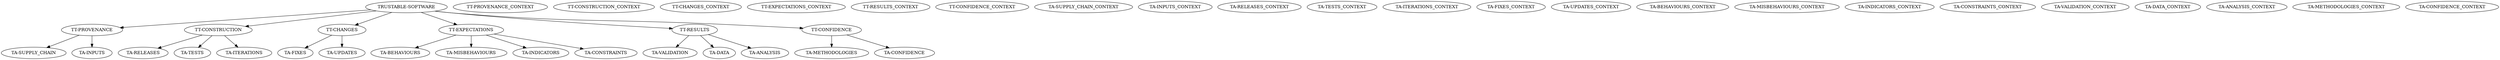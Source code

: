 # This file is automatically generated by dotstop and should not be edited manually.
# Generated using trustable 2025.3.14.

digraph G {
"TRUSTABLE-SOFTWARE" [sha="0d200951181f5c25b8662ae9b5754547b992d9c4cb20317766ba43752d4fc576"];
"TRUSTABLE-SOFTWARE" -> "TT-PROVENANCE" [sha="5c11314b9924e3945c4ec51c7fa3d9a3393aadaf0128eb5672ef09b2e1f73829"];
"TRUSTABLE-SOFTWARE" -> "TT-CONSTRUCTION" [sha=e68678aeebe6d9571da72ea652ef63eb1a974a761c18cd55ab582a3aeac4b610];
"TRUSTABLE-SOFTWARE" -> "TT-CHANGES" [sha="2bae9105250834816a5313ff2fefb198138a1688b01a434192fff2815a7a40ae"];
"TRUSTABLE-SOFTWARE" -> "TT-EXPECTATIONS" [sha=fadcdcc51ed418d6a4023ce243a173c3f0007871dc3006c4c836840708063126];
"TRUSTABLE-SOFTWARE" -> "TT-RESULTS" [sha=f0cace44dbcf37dd5d7e7b3f6f71a63b115d80efaa8cac07d460093b6e5d8455];
"TRUSTABLE-SOFTWARE" -> "TT-CONFIDENCE" [sha="90c81c68e93e9789d39d5d4fe9c900fa8dff1918fdf093df9d884abe1cefe031"];
"TT-PROVENANCE" [sha=d78bd1d60d91176e99de97ef4564bccfa685508b3e9129420a91859e28737ae9];
"TT-PROVENANCE" -> "TA-SUPPLY_CHAIN" [sha="38f80326e5124eb7e96b548bf313e3923b3e25839a8c4f7eeb5e16783f473248"];
"TT-PROVENANCE" -> "TA-INPUTS" [sha="67faa67f40168daa62ae3e9dc29d0548299836ea705fc786f1b110d1d853c426"];
"TT-PROVENANCE_CONTEXT" [sha="68178b78a038fe10e5344d997e9bf8f9cb4c102fc5f3fbddbd55e11cd2b22718"];
"TT-CONSTRUCTION" [sha="5027b4982657940708d0443000b0c3674864fe1898ea8570f97e1db96d808bc1"];
"TT-CONSTRUCTION" -> "TA-RELEASES" [sha="169a673b4a11cd392215af63dee9ef1e94a25cd97d2dcd0a45120c3888757721"];
"TT-CONSTRUCTION" -> "TA-TESTS" [sha=cb335895200ba05976c4c30fe21f8e21d4d538d162771cf2d172981a062682a5];
"TT-CONSTRUCTION" -> "TA-ITERATIONS" [sha="1b9378cd6cf3d1a3ceadbd15f031a162059ef72aa1b2fae6df745d57c0f6c5d7"];
"TT-CONSTRUCTION_CONTEXT" [sha="9a2fb32b2620ed8bb433c87ad0162c8802a753c87d8889d38754576898d465fb"];
"TT-CHANGES" [sha=ad8023cd4be1b17b3a76272d34264fddfa481e2b0cb204205cd0cbc83e8b763e];
"TT-CHANGES" -> "TA-FIXES" [sha=e18af57fe285d98cba1b9159c2603b6f6d20b493a3b9bc10bcf56556741e38a6];
"TT-CHANGES" -> "TA-UPDATES" [sha="6dfd6042d93587a2fe548b5cddba8445cc29a52ead58d5bfdf0af17ee207ed5c"];
"TT-CHANGES_CONTEXT" [sha="6d8d1a5e3f02f2d3159a77ff261ae9d34b01e29d37c0bab047f13adf435f08c9"];
"TT-EXPECTATIONS" [sha=ee4274cf9a6a50170047c1154f141fda54834ec05e4c2b281988770dd1d5bf8a];
"TT-EXPECTATIONS" -> "TA-BEHAVIOURS" [sha="7b3ac099d10ea7e00d80acef33a841e2c0882dfee74f2f974a592312af937ef8"];
"TT-EXPECTATIONS" -> "TA-MISBEHAVIOURS" [sha=b9ae902a03fc424556245d8e5bc06a374658192106c681cc29730bccad982993];
"TT-EXPECTATIONS" -> "TA-INDICATORS" [sha=a04d58503288ff31bfe413a71e17666dd4512f7dd1c353791d3d351dff5aabf3];
"TT-EXPECTATIONS" -> "TA-CONSTRAINTS" [sha="7bf9b91801bd882849dcfa225582e2d53049df94851f1560997ae711e741280f"];
"TT-EXPECTATIONS_CONTEXT" [sha="5cf577ad6b46f102a87983ab58ff00cbbfaa80b8f309cfee2a54176a1e89b76f"];
"TT-RESULTS" [sha="8b3f2a26af04176f0f3d07bbdfe231d3e36924402fcb6c09c0390f3422a6757c"];
"TT-RESULTS" -> "TA-VALIDATION" [sha="240724f1ce0e658e8dfd10f78ce902571bc36ea189d2aa13e4d44b4aa1e165b8"];
"TT-RESULTS" -> "TA-DATA" [sha="1e8ef2684975aece9a5149df2b8cfa2d470628b521fcf273139cc8f0ca5454e9"];
"TT-RESULTS" -> "TA-ANALYSIS" [sha=b7da0765cc06ee5c60908e731ee035aad570b800a0758da8c8988c0cf3b652e4];
"TT-RESULTS_CONTEXT" [sha="2e6feac873e8d98e23c821f6d2d3c7fc36eca6d253d133aa7708643dec73a61c"];
"TT-CONFIDENCE" [sha=d3766ae21be69dc9751d87cb2e797a2cde7eaa894e9e4a8b93052894ddbff963];
"TT-CONFIDENCE" -> "TA-METHODOLOGIES" [sha="7263f9fce42a4fda0c7e9efc67d488e7edc5b9b38c46d5546e0128d6d130e339"];
"TT-CONFIDENCE" -> "TA-CONFIDENCE" [sha="8da51b08feaf190447b0ef3b81571e0d154d8ae14e5b6b6cdf3f733ba36a4416"];
"TT-CONFIDENCE_CONTEXT" [sha="86021a8fca16fc22105bd78055c7d6e5045a9a7b3e1fca80ede7c3b4694bfd60"];
"TA-SUPPLY_CHAIN" [sha=a77c65c60bae1a79e053f73b684ea9e9ff69ca2536302a23cfd5e822146debb3];
"TA-SUPPLY_CHAIN_CONTEXT" [sha="543ee5ba88c7956537d44c9b539465fc020c7fb4aaf107840ffa4e31f37d8b6c"];
"TA-INPUTS" [sha=cc3ba0345d972aa838644bdc137250db3b918a0ca8c661cce4907f1216c86f7f];
"TA-INPUTS_CONTEXT" [sha="8828d4b037ede784a88f46157fda686871838e957e84594194d9047b228db297"];
"TA-RELEASES" [sha=d8557bab45caea55e6a10d8df416d94fd3806d24f65bd8a14c23650673f919c9];
"TA-RELEASES_CONTEXT" [sha="62a967716a4b508047071397828934a571c67cf9a590f24026c4596e59d6596f"];
"TA-TESTS" [sha=a9f7a93ac120e51fd9fb2f21dcb66b84484b1d6f104a87c0e98b4128e7c578e8];
"TA-TESTS_CONTEXT" [sha="496e5ac079e0d6c99bc83bfc0211cd750125d5af1d6a3b23ed4e31b5133d1b93"];
"TA-ITERATIONS" [sha=edca9ffb19742d76f0870ed4732ec83fb97151382a8567b01d0f076bc1c07103];
"TA-ITERATIONS_CONTEXT" [sha=ae8433fbd617c5b6a4d2efbd6708a9efbd927cb9a51e073f9444ab03eabf0185];
"TA-FIXES" [sha="36af5db4b1cb7a463bd27c5e14f18b70719398d6d27dcf19d56825ff301f4e45"];
"TA-FIXES_CONTEXT" [sha="03288d69ea9186fe0264edc21a4679cfc6d70f589daeac074f94ba47c6055023"];
"TA-UPDATES" [sha="8b2d8a54b65a8e93772bb74defbb21658adba27c25970f33a939191ff56b46dd"];
"TA-UPDATES_CONTEXT" [sha="676d895f3330d076ce9eb85bc9f4274a2b088707aa0f02b3136a173a84522c91"];
"TA-BEHAVIOURS" [sha="4a521f4de8a5f910eadc437dd3848c0c053ed0f10805c062b2154533ccdeda68"];
"TA-BEHAVIOURS_CONTEXT" [sha="9c0d7fccb6d76b646e8eb6c6824a6a19dd6dfb17f177a3188585a0cf7678e3fa"];
"TA-MISBEHAVIOURS" [sha="745a955c58aa3e08581a6b59189795eca108e3f04d73829ab3c3fbc10f6f9b2a"];
"TA-MISBEHAVIOURS_CONTEXT" [sha="87b605c1a8710ed6929a2a3c98fece7db86e4bb418fde401e8386b8943c0a682"];
"TA-INDICATORS" [sha=af7f2138473e845891d6a0ee942271bda124bf1d77dac5a9ae471dbb57ee4795];
"TA-INDICATORS_CONTEXT" [sha="2f2e817a97b06349d138a89d264909cf6fe54acdcd96bef5f6a6ea35c65dd829"];
"TA-CONSTRAINTS" [sha=b6a7e9f9303c4d00b4cc7a9105b9371a0bbdbd6dfbdd19eb6a121d73f4e98d16];
"TA-CONSTRAINTS_CONTEXT" [sha="9a61e31b4d693c527575ee8e277d3319a14c51bda4d0d9447214c658acc6b679"];
"TA-VALIDATION" [sha="9e7e7d7a390e5d51fb44b948484a18f7860440640305cf4699c66398c3043810"];
"TA-VALIDATION_CONTEXT" [sha="23b94fe8a781981662a61a4e3853e9f5e2ded0cc5b51f7709c57beff147bc734"];
"TA-DATA" [sha=e992e913a689d53b819d00a644f50df07be34c1386465ec904c1e904bfea48d1];
"TA-DATA_CONTEXT" [sha=c3da4727e428551f7413af7518fc5b491dda4b265c0dbb162281f80f832b212e];
"TA-ANALYSIS" [sha="4b6deecad2557f1bb7656b943b8b48d93b99df0616611c275a2cc2f831950c81"];
"TA-ANALYSIS_CONTEXT" [sha=c71f13a2113b018019d945d7bf6e860495f6e2fb6dd48a2b3024fe6746dcba35];
"TA-METHODOLOGIES" [sha="4c8b02fabb1db3163afb4694bf4e0684799ba90b37f4f95c11048bba0519b4fe"];
"TA-METHODOLOGIES_CONTEXT" [sha=eef43a70ade6459f7afbe0ce3c8a1f93f6ddc2b2400dad791cd9c057ab2190c4];
"TA-CONFIDENCE" [sha="61e0823f84462427ef0afb4f121fbeb91671867bb1c31ebf36c126415fa34fef"];
"TA-CONFIDENCE_CONTEXT" [sha="2f2401a55b205031c9155fe649bd496081672bad5bba909d751d08fcbfa1880e"];
}
